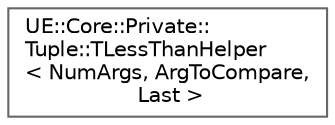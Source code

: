 digraph "Graphical Class Hierarchy"
{
 // INTERACTIVE_SVG=YES
 // LATEX_PDF_SIZE
  bgcolor="transparent";
  edge [fontname=Helvetica,fontsize=10,labelfontname=Helvetica,labelfontsize=10];
  node [fontname=Helvetica,fontsize=10,shape=box,height=0.2,width=0.4];
  rankdir="LR";
  Node0 [id="Node000000",label="UE::Core::Private::\lTuple::TLessThanHelper\l\< NumArgs, ArgToCompare,\l Last \>",height=0.2,width=0.4,color="grey40", fillcolor="white", style="filled",URL="$de/d25/structUE_1_1Core_1_1Private_1_1Tuple_1_1TLessThanHelper.html",tooltip=" "];
}
